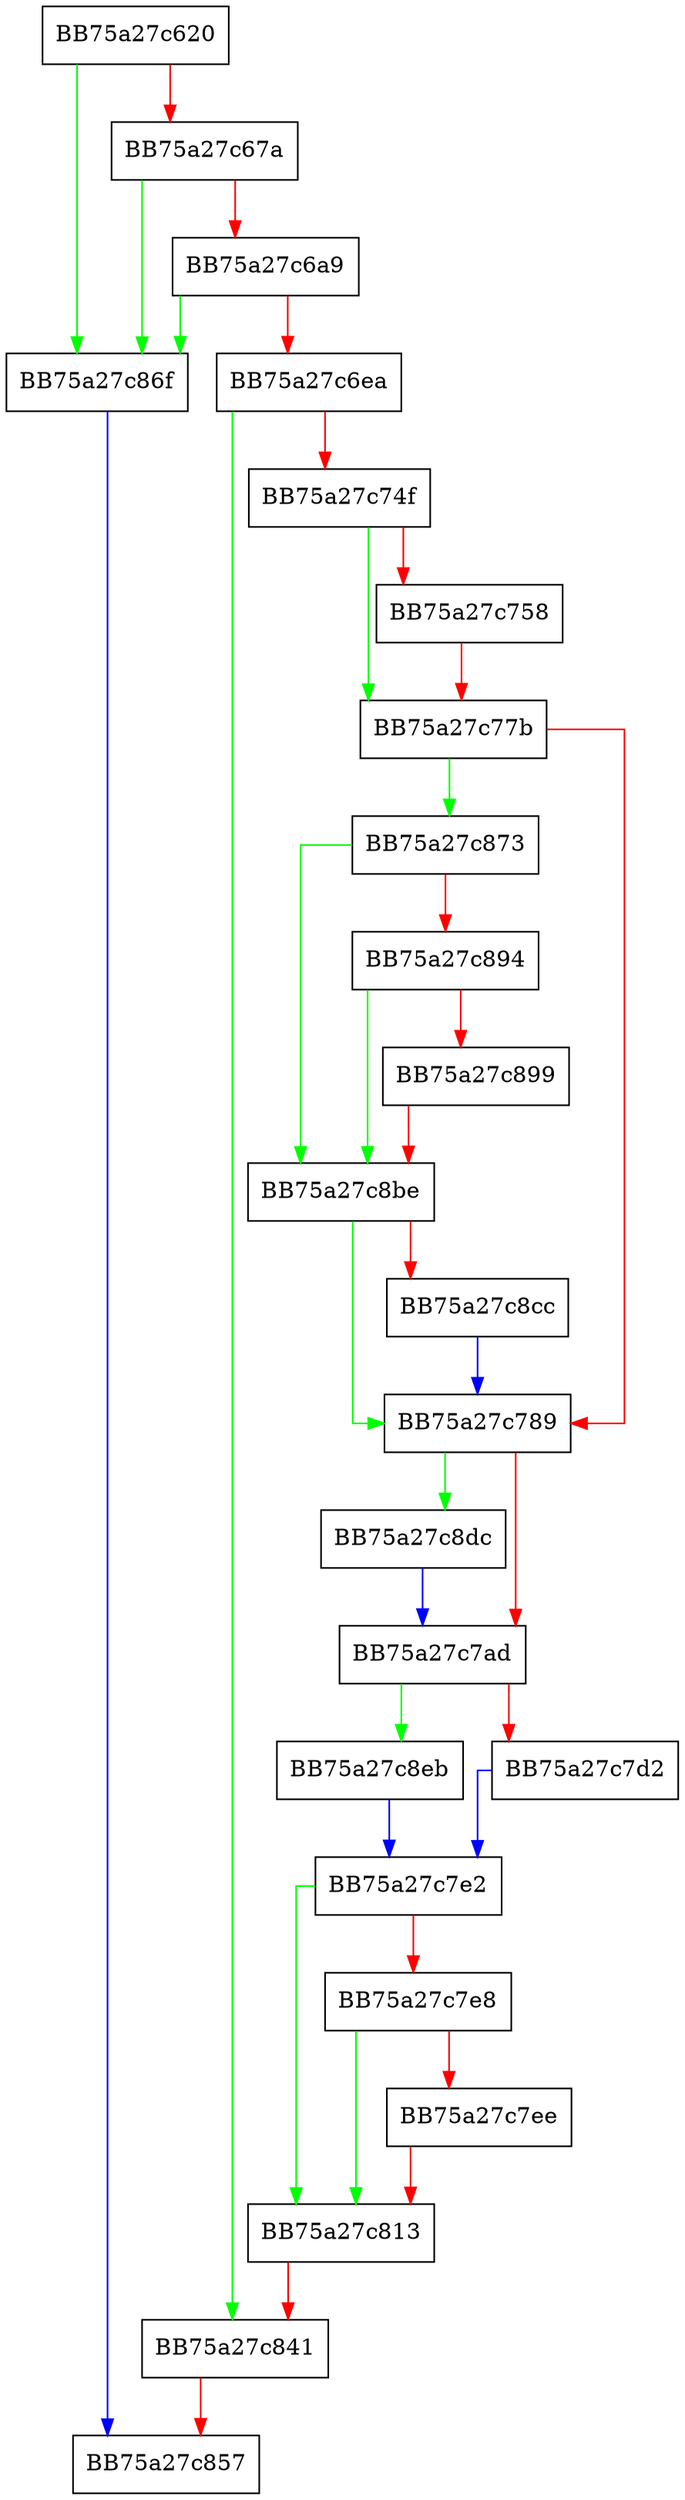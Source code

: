digraph codeRowTrigger {
  node [shape="box"];
  graph [splines=ortho];
  BB75a27c620 -> BB75a27c86f [color="green"];
  BB75a27c620 -> BB75a27c67a [color="red"];
  BB75a27c67a -> BB75a27c86f [color="green"];
  BB75a27c67a -> BB75a27c6a9 [color="red"];
  BB75a27c6a9 -> BB75a27c86f [color="green"];
  BB75a27c6a9 -> BB75a27c6ea [color="red"];
  BB75a27c6ea -> BB75a27c841 [color="green"];
  BB75a27c6ea -> BB75a27c74f [color="red"];
  BB75a27c74f -> BB75a27c77b [color="green"];
  BB75a27c74f -> BB75a27c758 [color="red"];
  BB75a27c758 -> BB75a27c77b [color="red"];
  BB75a27c77b -> BB75a27c873 [color="green"];
  BB75a27c77b -> BB75a27c789 [color="red"];
  BB75a27c789 -> BB75a27c8dc [color="green"];
  BB75a27c789 -> BB75a27c7ad [color="red"];
  BB75a27c7ad -> BB75a27c8eb [color="green"];
  BB75a27c7ad -> BB75a27c7d2 [color="red"];
  BB75a27c7d2 -> BB75a27c7e2 [color="blue"];
  BB75a27c7e2 -> BB75a27c813 [color="green"];
  BB75a27c7e2 -> BB75a27c7e8 [color="red"];
  BB75a27c7e8 -> BB75a27c813 [color="green"];
  BB75a27c7e8 -> BB75a27c7ee [color="red"];
  BB75a27c7ee -> BB75a27c813 [color="red"];
  BB75a27c813 -> BB75a27c841 [color="red"];
  BB75a27c841 -> BB75a27c857 [color="red"];
  BB75a27c86f -> BB75a27c857 [color="blue"];
  BB75a27c873 -> BB75a27c8be [color="green"];
  BB75a27c873 -> BB75a27c894 [color="red"];
  BB75a27c894 -> BB75a27c8be [color="green"];
  BB75a27c894 -> BB75a27c899 [color="red"];
  BB75a27c899 -> BB75a27c8be [color="red"];
  BB75a27c8be -> BB75a27c789 [color="green"];
  BB75a27c8be -> BB75a27c8cc [color="red"];
  BB75a27c8cc -> BB75a27c789 [color="blue"];
  BB75a27c8dc -> BB75a27c7ad [color="blue"];
  BB75a27c8eb -> BB75a27c7e2 [color="blue"];
}